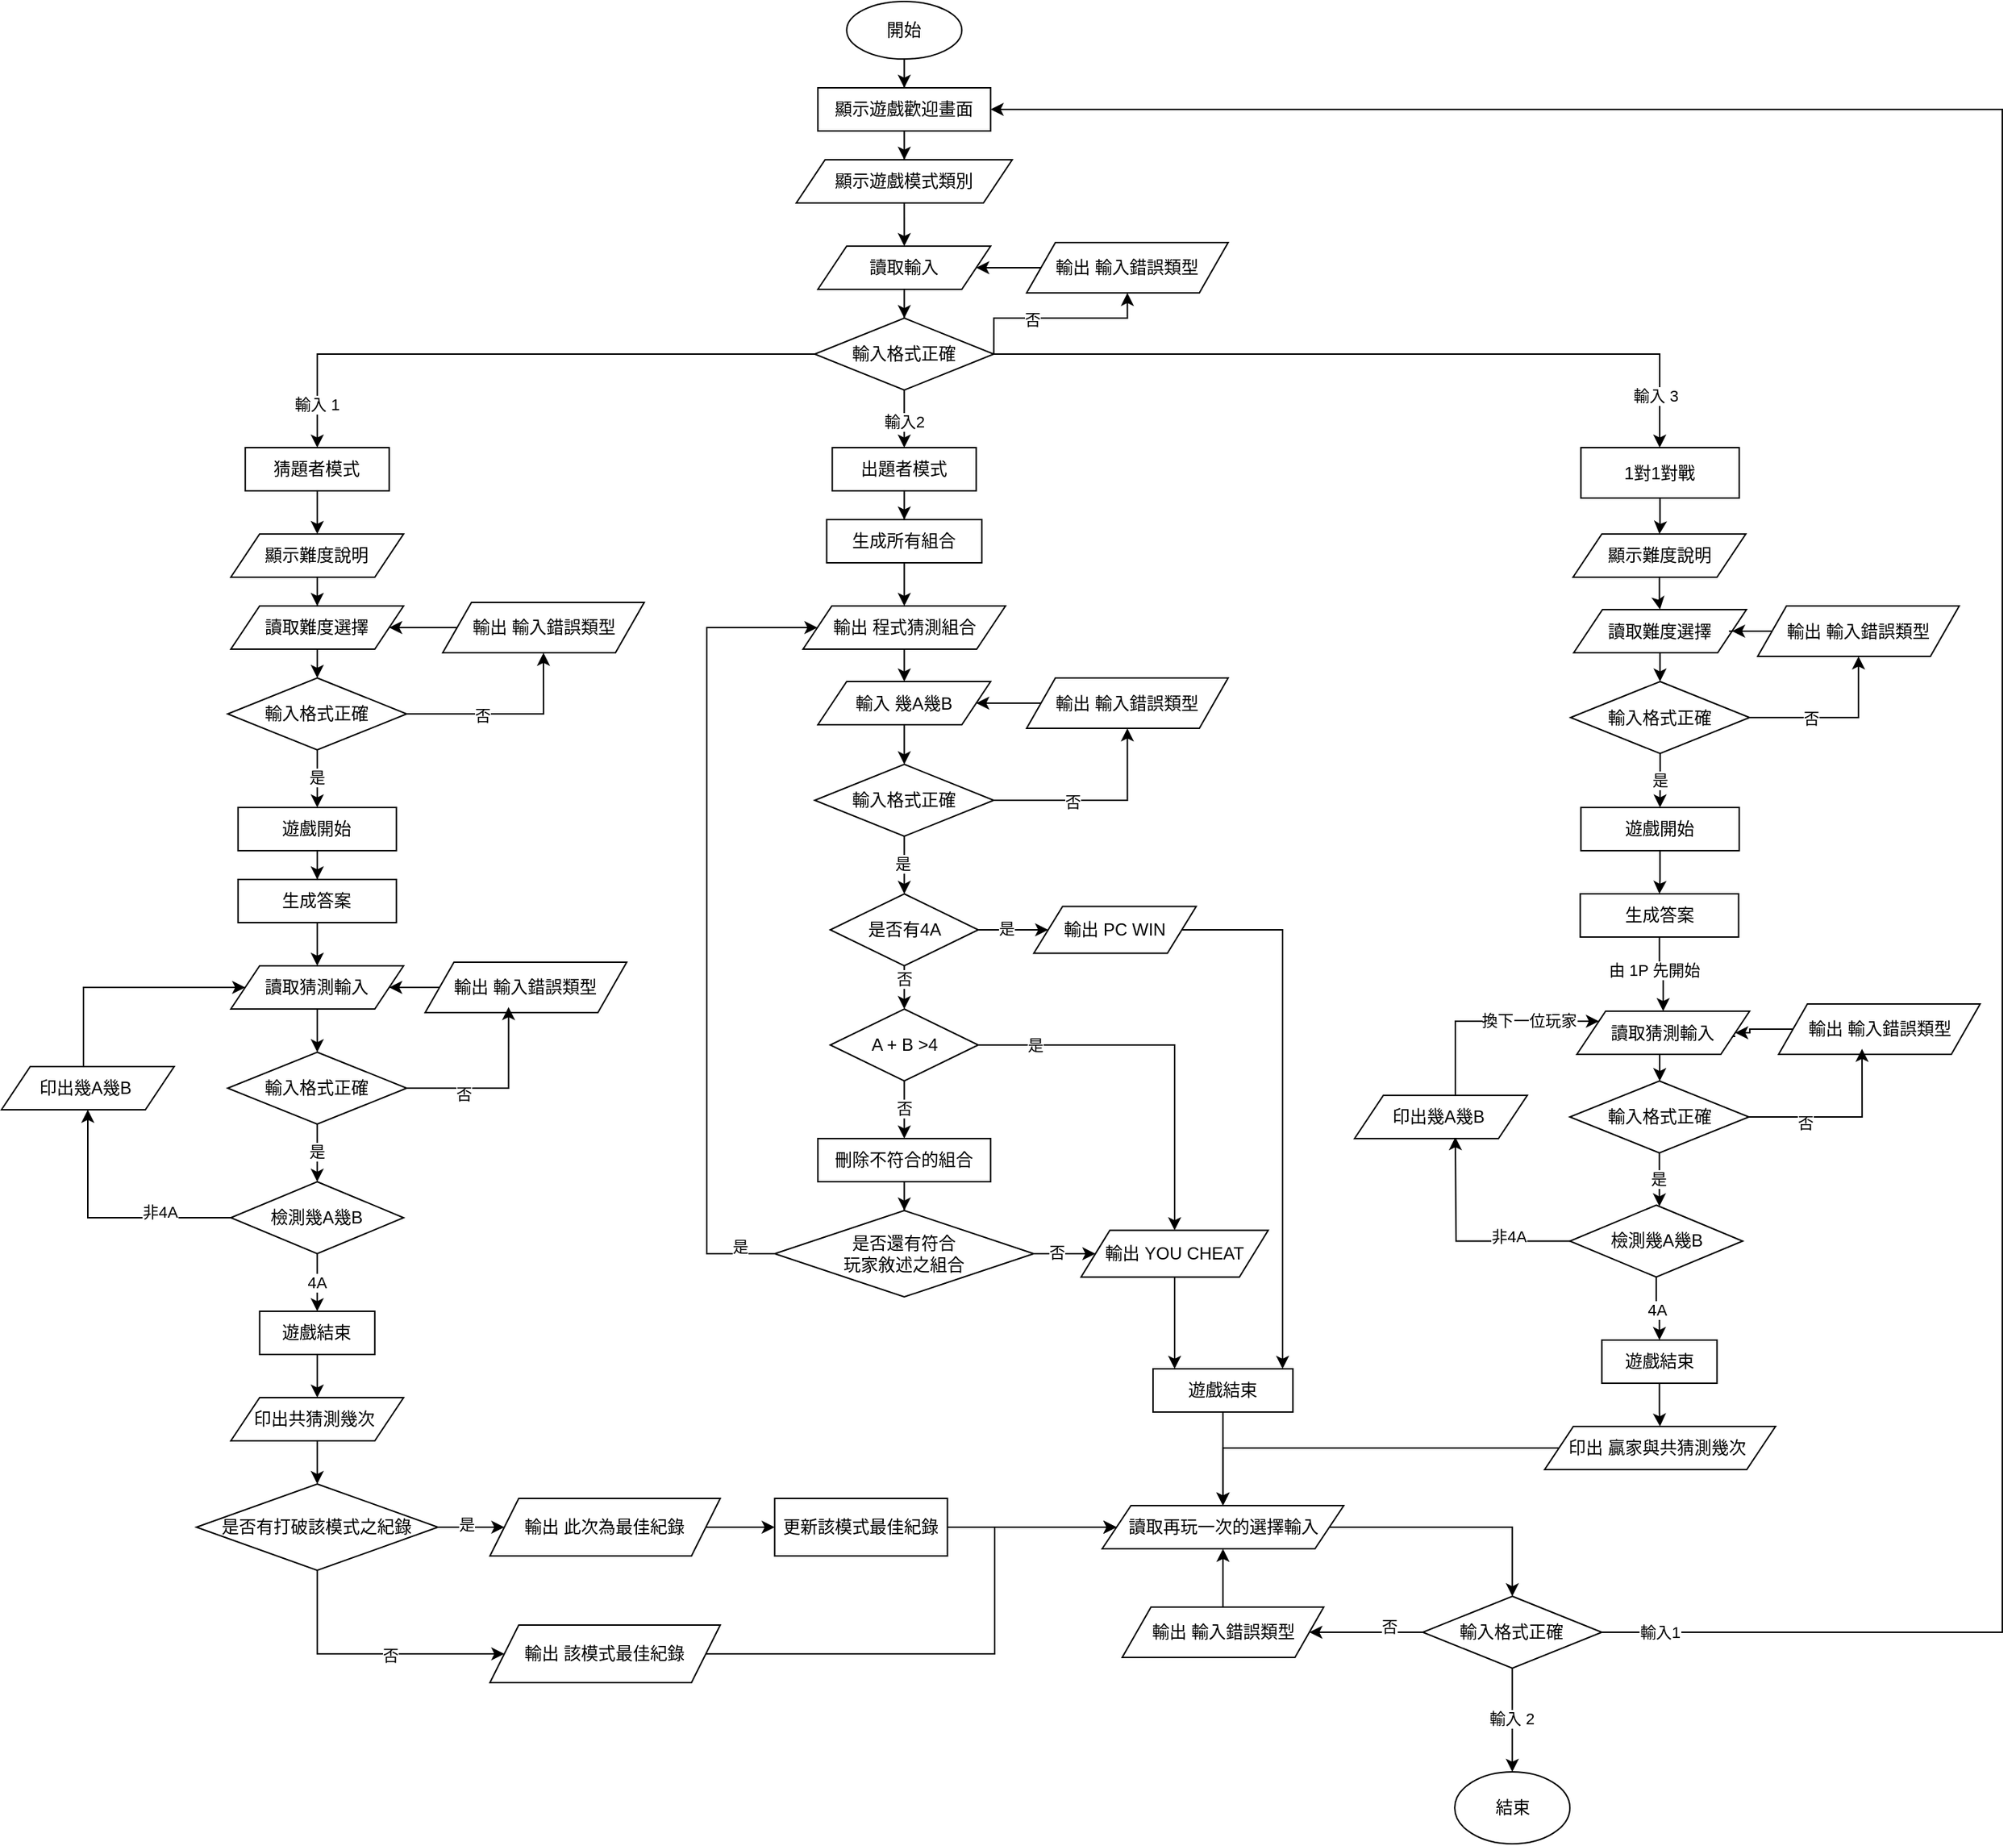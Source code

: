 <mxfile version="25.0.1">
  <diagram id="C5RBs43oDa-KdzZeNtuy" name="Page-1">
    <mxGraphModel dx="1562" dy="810" grid="1" gridSize="10" guides="1" tooltips="1" connect="1" arrows="1" fold="1" page="1" pageScale="1" pageWidth="1654" pageHeight="2336" math="0" shadow="0">
      <root>
        <mxCell id="WIyWlLk6GJQsqaUBKTNV-0" />
        <mxCell id="WIyWlLk6GJQsqaUBKTNV-1" parent="WIyWlLk6GJQsqaUBKTNV-0" />
        <mxCell id="vb7xhzUpWC2nItwXmMss-8" style="edgeStyle=orthogonalEdgeStyle;rounded=0;orthogonalLoop=1;jettySize=auto;html=1;entryX=0.5;entryY=0;entryDx=0;entryDy=0;" parent="WIyWlLk6GJQsqaUBKTNV-1" source="vb7xhzUpWC2nItwXmMss-178" target="vb7xhzUpWC2nItwXmMss-2" edge="1">
          <mxGeometry relative="1" as="geometry">
            <mxPoint x="687.18" y="50" as="sourcePoint" />
          </mxGeometry>
        </mxCell>
        <mxCell id="vb7xhzUpWC2nItwXmMss-7" style="edgeStyle=orthogonalEdgeStyle;rounded=0;orthogonalLoop=1;jettySize=auto;html=1;exitX=0.5;exitY=1;exitDx=0;exitDy=0;" parent="WIyWlLk6GJQsqaUBKTNV-1" source="vb7xhzUpWC2nItwXmMss-2" target="vb7xhzUpWC2nItwXmMss-5" edge="1">
          <mxGeometry relative="1" as="geometry" />
        </mxCell>
        <mxCell id="vb7xhzUpWC2nItwXmMss-2" value="顯示遊戲歡迎畫面" style="rounded=0;whiteSpace=wrap;html=1;" parent="WIyWlLk6GJQsqaUBKTNV-1" vertex="1">
          <mxGeometry x="627.18" y="70" width="120" height="30" as="geometry" />
        </mxCell>
        <mxCell id="vb7xhzUpWC2nItwXmMss-13" style="edgeStyle=orthogonalEdgeStyle;rounded=0;orthogonalLoop=1;jettySize=auto;html=1;exitX=0.5;exitY=1;exitDx=0;exitDy=0;" parent="WIyWlLk6GJQsqaUBKTNV-1" source="vb7xhzUpWC2nItwXmMss-5" target="vb7xhzUpWC2nItwXmMss-11" edge="1">
          <mxGeometry relative="1" as="geometry" />
        </mxCell>
        <mxCell id="vb7xhzUpWC2nItwXmMss-5" value="顯示遊戲模式類別" style="shape=parallelogram;perimeter=parallelogramPerimeter;whiteSpace=wrap;html=1;fixedSize=1;" parent="WIyWlLk6GJQsqaUBKTNV-1" vertex="1">
          <mxGeometry x="612.18" y="120" width="150" height="30" as="geometry" />
        </mxCell>
        <mxCell id="vb7xhzUpWC2nItwXmMss-15" style="edgeStyle=orthogonalEdgeStyle;rounded=0;orthogonalLoop=1;jettySize=auto;html=1;" parent="WIyWlLk6GJQsqaUBKTNV-1" source="vb7xhzUpWC2nItwXmMss-11" target="vb7xhzUpWC2nItwXmMss-14" edge="1">
          <mxGeometry relative="1" as="geometry" />
        </mxCell>
        <mxCell id="vb7xhzUpWC2nItwXmMss-11" value="讀取輸入" style="shape=parallelogram;perimeter=parallelogramPerimeter;whiteSpace=wrap;html=1;fixedSize=1;" parent="WIyWlLk6GJQsqaUBKTNV-1" vertex="1">
          <mxGeometry x="627.18" y="180" width="120" height="30" as="geometry" />
        </mxCell>
        <mxCell id="vb7xhzUpWC2nItwXmMss-21" style="edgeStyle=orthogonalEdgeStyle;rounded=0;orthogonalLoop=1;jettySize=auto;html=1;exitX=1;exitY=0.5;exitDx=0;exitDy=0;entryX=0.5;entryY=1;entryDx=0;entryDy=0;" parent="WIyWlLk6GJQsqaUBKTNV-1" source="vb7xhzUpWC2nItwXmMss-14" target="vb7xhzUpWC2nItwXmMss-19" edge="1">
          <mxGeometry relative="1" as="geometry">
            <Array as="points">
              <mxPoint x="749" y="230" />
              <mxPoint x="842" y="230" />
            </Array>
          </mxGeometry>
        </mxCell>
        <mxCell id="vb7xhzUpWC2nItwXmMss-22" value="否" style="edgeLabel;html=1;align=center;verticalAlign=middle;resizable=0;points=[];" parent="vb7xhzUpWC2nItwXmMss-21" vertex="1" connectable="0">
          <mxGeometry x="-0.238" y="-1" relative="1" as="geometry">
            <mxPoint as="offset" />
          </mxGeometry>
        </mxCell>
        <mxCell id="vb7xhzUpWC2nItwXmMss-24" style="edgeStyle=orthogonalEdgeStyle;rounded=0;orthogonalLoop=1;jettySize=auto;html=1;exitX=0;exitY=0.5;exitDx=0;exitDy=0;" parent="WIyWlLk6GJQsqaUBKTNV-1" source="vb7xhzUpWC2nItwXmMss-14" target="vb7xhzUpWC2nItwXmMss-23" edge="1">
          <mxGeometry relative="1" as="geometry" />
        </mxCell>
        <mxCell id="vb7xhzUpWC2nItwXmMss-25" value="輸入 1" style="edgeLabel;html=1;align=center;verticalAlign=middle;resizable=0;points=[];" parent="vb7xhzUpWC2nItwXmMss-24" vertex="1" connectable="0">
          <mxGeometry x="0.631" y="-2" relative="1" as="geometry">
            <mxPoint x="-11" y="37" as="offset" />
          </mxGeometry>
        </mxCell>
        <mxCell id="vb7xhzUpWC2nItwXmMss-87" style="edgeStyle=orthogonalEdgeStyle;rounded=0;orthogonalLoop=1;jettySize=auto;html=1;" parent="WIyWlLk6GJQsqaUBKTNV-1" source="vb7xhzUpWC2nItwXmMss-14" target="vb7xhzUpWC2nItwXmMss-86" edge="1">
          <mxGeometry relative="1" as="geometry" />
        </mxCell>
        <mxCell id="vb7xhzUpWC2nItwXmMss-88" value="輸入2" style="edgeLabel;html=1;align=center;verticalAlign=middle;resizable=0;points=[];" parent="vb7xhzUpWC2nItwXmMss-87" vertex="1" connectable="0">
          <mxGeometry x="0.069" relative="1" as="geometry">
            <mxPoint as="offset" />
          </mxGeometry>
        </mxCell>
        <mxCell id="vb7xhzUpWC2nItwXmMss-133" style="edgeStyle=orthogonalEdgeStyle;rounded=0;orthogonalLoop=1;jettySize=auto;html=1;" parent="WIyWlLk6GJQsqaUBKTNV-1" source="vb7xhzUpWC2nItwXmMss-14" target="vb7xhzUpWC2nItwXmMss-132" edge="1">
          <mxGeometry relative="1" as="geometry">
            <Array as="points">
              <mxPoint x="1212" y="255" />
            </Array>
          </mxGeometry>
        </mxCell>
        <mxCell id="vb7xhzUpWC2nItwXmMss-134" value="輸入 3" style="edgeLabel;html=1;align=center;verticalAlign=middle;resizable=0;points=[];" parent="vb7xhzUpWC2nItwXmMss-133" vertex="1" connectable="0">
          <mxGeometry x="0.862" y="-3" relative="1" as="geometry">
            <mxPoint as="offset" />
          </mxGeometry>
        </mxCell>
        <mxCell id="vb7xhzUpWC2nItwXmMss-14" value="輸入格式正確" style="rhombus;whiteSpace=wrap;html=1;" parent="WIyWlLk6GJQsqaUBKTNV-1" vertex="1">
          <mxGeometry x="624.99" y="230" width="124.37" height="50" as="geometry" />
        </mxCell>
        <mxCell id="vb7xhzUpWC2nItwXmMss-20" style="edgeStyle=orthogonalEdgeStyle;rounded=0;orthogonalLoop=1;jettySize=auto;html=1;entryX=1;entryY=0.5;entryDx=0;entryDy=0;" parent="WIyWlLk6GJQsqaUBKTNV-1" source="vb7xhzUpWC2nItwXmMss-19" target="vb7xhzUpWC2nItwXmMss-11" edge="1">
          <mxGeometry relative="1" as="geometry" />
        </mxCell>
        <mxCell id="vb7xhzUpWC2nItwXmMss-19" value="輸出 輸入錯誤類型" style="shape=parallelogram;perimeter=parallelogramPerimeter;whiteSpace=wrap;html=1;fixedSize=1;size=20;" parent="WIyWlLk6GJQsqaUBKTNV-1" vertex="1">
          <mxGeometry x="772.18" y="177.5" width="140" height="35" as="geometry" />
        </mxCell>
        <mxCell id="vb7xhzUpWC2nItwXmMss-27" style="edgeStyle=orthogonalEdgeStyle;rounded=0;orthogonalLoop=1;jettySize=auto;html=1;" parent="WIyWlLk6GJQsqaUBKTNV-1" source="vb7xhzUpWC2nItwXmMss-23" target="vb7xhzUpWC2nItwXmMss-26" edge="1">
          <mxGeometry relative="1" as="geometry" />
        </mxCell>
        <mxCell id="vb7xhzUpWC2nItwXmMss-23" value="猜題者模式" style="rounded=0;whiteSpace=wrap;html=1;" parent="WIyWlLk6GJQsqaUBKTNV-1" vertex="1">
          <mxGeometry x="229.36" y="320" width="100" height="30" as="geometry" />
        </mxCell>
        <mxCell id="vb7xhzUpWC2nItwXmMss-29" style="edgeStyle=orthogonalEdgeStyle;rounded=0;orthogonalLoop=1;jettySize=auto;html=1;" parent="WIyWlLk6GJQsqaUBKTNV-1" source="vb7xhzUpWC2nItwXmMss-26" target="vb7xhzUpWC2nItwXmMss-28" edge="1">
          <mxGeometry relative="1" as="geometry" />
        </mxCell>
        <mxCell id="vb7xhzUpWC2nItwXmMss-26" value="顯示難度說明" style="shape=parallelogram;perimeter=parallelogramPerimeter;whiteSpace=wrap;html=1;fixedSize=1;" parent="WIyWlLk6GJQsqaUBKTNV-1" vertex="1">
          <mxGeometry x="219.36" y="380" width="120" height="30" as="geometry" />
        </mxCell>
        <mxCell id="vb7xhzUpWC2nItwXmMss-35" style="edgeStyle=orthogonalEdgeStyle;rounded=0;orthogonalLoop=1;jettySize=auto;html=1;" parent="WIyWlLk6GJQsqaUBKTNV-1" source="vb7xhzUpWC2nItwXmMss-28" target="vb7xhzUpWC2nItwXmMss-32" edge="1">
          <mxGeometry relative="1" as="geometry" />
        </mxCell>
        <mxCell id="vb7xhzUpWC2nItwXmMss-28" value="讀取難度選擇" style="shape=parallelogram;perimeter=parallelogramPerimeter;whiteSpace=wrap;html=1;fixedSize=1;" parent="WIyWlLk6GJQsqaUBKTNV-1" vertex="1">
          <mxGeometry x="219.36" y="430" width="120" height="30" as="geometry" />
        </mxCell>
        <mxCell id="vb7xhzUpWC2nItwXmMss-30" style="edgeStyle=orthogonalEdgeStyle;rounded=0;orthogonalLoop=1;jettySize=auto;html=1;exitX=1;exitY=0.5;exitDx=0;exitDy=0;entryX=0.5;entryY=1;entryDx=0;entryDy=0;" parent="WIyWlLk6GJQsqaUBKTNV-1" source="vb7xhzUpWC2nItwXmMss-32" target="vb7xhzUpWC2nItwXmMss-34" edge="1">
          <mxGeometry relative="1" as="geometry" />
        </mxCell>
        <mxCell id="vb7xhzUpWC2nItwXmMss-31" value="否" style="edgeLabel;html=1;align=center;verticalAlign=middle;resizable=0;points=[];" parent="vb7xhzUpWC2nItwXmMss-30" vertex="1" connectable="0">
          <mxGeometry x="-0.238" y="-1" relative="1" as="geometry">
            <mxPoint as="offset" />
          </mxGeometry>
        </mxCell>
        <mxCell id="vb7xhzUpWC2nItwXmMss-38" style="edgeStyle=orthogonalEdgeStyle;rounded=0;orthogonalLoop=1;jettySize=auto;html=1;" parent="WIyWlLk6GJQsqaUBKTNV-1" source="vb7xhzUpWC2nItwXmMss-32" target="vb7xhzUpWC2nItwXmMss-37" edge="1">
          <mxGeometry relative="1" as="geometry" />
        </mxCell>
        <mxCell id="vb7xhzUpWC2nItwXmMss-44" value="是" style="edgeLabel;html=1;align=center;verticalAlign=middle;resizable=0;points=[];" parent="vb7xhzUpWC2nItwXmMss-38" vertex="1" connectable="0">
          <mxGeometry x="-0.052" y="-1" relative="1" as="geometry">
            <mxPoint as="offset" />
          </mxGeometry>
        </mxCell>
        <mxCell id="vb7xhzUpWC2nItwXmMss-32" value="輸入格式正確" style="rhombus;whiteSpace=wrap;html=1;" parent="WIyWlLk6GJQsqaUBKTNV-1" vertex="1">
          <mxGeometry x="217.18" y="480" width="124.37" height="50" as="geometry" />
        </mxCell>
        <mxCell id="vb7xhzUpWC2nItwXmMss-36" style="edgeStyle=orthogonalEdgeStyle;rounded=0;orthogonalLoop=1;jettySize=auto;html=1;" parent="WIyWlLk6GJQsqaUBKTNV-1" source="vb7xhzUpWC2nItwXmMss-34" target="vb7xhzUpWC2nItwXmMss-28" edge="1">
          <mxGeometry relative="1" as="geometry" />
        </mxCell>
        <mxCell id="vb7xhzUpWC2nItwXmMss-34" value="輸出 輸入錯誤類型" style="shape=parallelogram;perimeter=parallelogramPerimeter;whiteSpace=wrap;html=1;fixedSize=1;size=20;" parent="WIyWlLk6GJQsqaUBKTNV-1" vertex="1">
          <mxGeometry x="366.55" y="427.5" width="140" height="35" as="geometry" />
        </mxCell>
        <mxCell id="vb7xhzUpWC2nItwXmMss-40" style="edgeStyle=orthogonalEdgeStyle;rounded=0;orthogonalLoop=1;jettySize=auto;html=1;" parent="WIyWlLk6GJQsqaUBKTNV-1" source="vb7xhzUpWC2nItwXmMss-37" target="vb7xhzUpWC2nItwXmMss-39" edge="1">
          <mxGeometry relative="1" as="geometry" />
        </mxCell>
        <mxCell id="vb7xhzUpWC2nItwXmMss-37" value="遊戲開始" style="rounded=0;whiteSpace=wrap;html=1;" parent="WIyWlLk6GJQsqaUBKTNV-1" vertex="1">
          <mxGeometry x="224.36" y="570" width="110" height="30" as="geometry" />
        </mxCell>
        <mxCell id="vb7xhzUpWC2nItwXmMss-42" style="edgeStyle=orthogonalEdgeStyle;rounded=0;orthogonalLoop=1;jettySize=auto;html=1;" parent="WIyWlLk6GJQsqaUBKTNV-1" source="vb7xhzUpWC2nItwXmMss-39" target="vb7xhzUpWC2nItwXmMss-41" edge="1">
          <mxGeometry relative="1" as="geometry" />
        </mxCell>
        <mxCell id="vb7xhzUpWC2nItwXmMss-39" value="生成答案" style="rounded=0;whiteSpace=wrap;html=1;" parent="WIyWlLk6GJQsqaUBKTNV-1" vertex="1">
          <mxGeometry x="224.36" y="620" width="110" height="30" as="geometry" />
        </mxCell>
        <mxCell id="vb7xhzUpWC2nItwXmMss-50" style="edgeStyle=orthogonalEdgeStyle;rounded=0;orthogonalLoop=1;jettySize=auto;html=1;" parent="WIyWlLk6GJQsqaUBKTNV-1" source="vb7xhzUpWC2nItwXmMss-41" target="vb7xhzUpWC2nItwXmMss-48" edge="1">
          <mxGeometry relative="1" as="geometry" />
        </mxCell>
        <mxCell id="vb7xhzUpWC2nItwXmMss-41" value="讀取猜測輸入" style="shape=parallelogram;perimeter=parallelogramPerimeter;whiteSpace=wrap;html=1;fixedSize=1;" parent="WIyWlLk6GJQsqaUBKTNV-1" vertex="1">
          <mxGeometry x="219.36" y="680" width="120" height="30" as="geometry" />
        </mxCell>
        <mxCell id="vb7xhzUpWC2nItwXmMss-46" style="edgeStyle=orthogonalEdgeStyle;rounded=0;orthogonalLoop=1;jettySize=auto;html=1;" parent="WIyWlLk6GJQsqaUBKTNV-1" source="vb7xhzUpWC2nItwXmMss-48" target="vb7xhzUpWC2nItwXmMss-54" edge="1">
          <mxGeometry relative="1" as="geometry">
            <mxPoint x="279.36" y="880" as="targetPoint" />
            <Array as="points">
              <mxPoint x="279.36" y="850" />
              <mxPoint x="280.36" y="850" />
            </Array>
          </mxGeometry>
        </mxCell>
        <mxCell id="vb7xhzUpWC2nItwXmMss-47" value="是" style="edgeLabel;html=1;align=center;verticalAlign=middle;resizable=0;points=[];" parent="vb7xhzUpWC2nItwXmMss-46" vertex="1" connectable="0">
          <mxGeometry x="-0.052" y="-1" relative="1" as="geometry">
            <mxPoint as="offset" />
          </mxGeometry>
        </mxCell>
        <mxCell id="vb7xhzUpWC2nItwXmMss-48" value="輸入格式正確" style="rhombus;whiteSpace=wrap;html=1;" parent="WIyWlLk6GJQsqaUBKTNV-1" vertex="1">
          <mxGeometry x="217.18" y="740" width="124.37" height="50" as="geometry" />
        </mxCell>
        <mxCell id="vb7xhzUpWC2nItwXmMss-53" style="edgeStyle=orthogonalEdgeStyle;rounded=0;orthogonalLoop=1;jettySize=auto;html=1;" parent="WIyWlLk6GJQsqaUBKTNV-1" source="vb7xhzUpWC2nItwXmMss-49" target="vb7xhzUpWC2nItwXmMss-41" edge="1">
          <mxGeometry relative="1" as="geometry" />
        </mxCell>
        <mxCell id="vb7xhzUpWC2nItwXmMss-49" value="輸出 輸入錯誤類型" style="shape=parallelogram;perimeter=parallelogramPerimeter;whiteSpace=wrap;html=1;fixedSize=1;size=20;" parent="WIyWlLk6GJQsqaUBKTNV-1" vertex="1">
          <mxGeometry x="354.36" y="677.5" width="140" height="35" as="geometry" />
        </mxCell>
        <mxCell id="vb7xhzUpWC2nItwXmMss-51" style="edgeStyle=orthogonalEdgeStyle;rounded=0;orthogonalLoop=1;jettySize=auto;html=1;entryX=0.414;entryY=0.891;entryDx=0;entryDy=0;entryPerimeter=0;" parent="WIyWlLk6GJQsqaUBKTNV-1" source="vb7xhzUpWC2nItwXmMss-48" target="vb7xhzUpWC2nItwXmMss-49" edge="1">
          <mxGeometry relative="1" as="geometry" />
        </mxCell>
        <mxCell id="vb7xhzUpWC2nItwXmMss-52" value="否" style="edgeLabel;html=1;align=center;verticalAlign=middle;resizable=0;points=[];" parent="vb7xhzUpWC2nItwXmMss-51" vertex="1" connectable="0">
          <mxGeometry x="-0.387" y="-4" relative="1" as="geometry">
            <mxPoint as="offset" />
          </mxGeometry>
        </mxCell>
        <mxCell id="vb7xhzUpWC2nItwXmMss-66" style="edgeStyle=orthogonalEdgeStyle;rounded=0;orthogonalLoop=1;jettySize=auto;html=1;" parent="WIyWlLk6GJQsqaUBKTNV-1" source="vb7xhzUpWC2nItwXmMss-54" target="vb7xhzUpWC2nItwXmMss-63" edge="1">
          <mxGeometry relative="1" as="geometry" />
        </mxCell>
        <mxCell id="vb7xhzUpWC2nItwXmMss-68" value="4A" style="edgeLabel;html=1;align=center;verticalAlign=middle;resizable=0;points=[];" parent="vb7xhzUpWC2nItwXmMss-66" vertex="1" connectable="0">
          <mxGeometry x="-0.016" y="-1" relative="1" as="geometry">
            <mxPoint as="offset" />
          </mxGeometry>
        </mxCell>
        <mxCell id="vb7xhzUpWC2nItwXmMss-71" style="edgeStyle=orthogonalEdgeStyle;rounded=0;orthogonalLoop=1;jettySize=auto;html=1;entryX=0.5;entryY=1;entryDx=0;entryDy=0;" parent="WIyWlLk6GJQsqaUBKTNV-1" source="vb7xhzUpWC2nItwXmMss-54" target="vb7xhzUpWC2nItwXmMss-70" edge="1">
          <mxGeometry relative="1" as="geometry">
            <mxPoint x="117.18" y="780" as="targetPoint" />
          </mxGeometry>
        </mxCell>
        <mxCell id="vb7xhzUpWC2nItwXmMss-72" value="非4A" style="edgeLabel;html=1;align=center;verticalAlign=middle;resizable=0;points=[];" parent="vb7xhzUpWC2nItwXmMss-71" vertex="1" connectable="0">
          <mxGeometry x="-0.422" y="-4" relative="1" as="geometry">
            <mxPoint x="1" as="offset" />
          </mxGeometry>
        </mxCell>
        <mxCell id="vb7xhzUpWC2nItwXmMss-54" value="檢測幾A幾B" style="rhombus;whiteSpace=wrap;html=1;" parent="WIyWlLk6GJQsqaUBKTNV-1" vertex="1">
          <mxGeometry x="219.36" y="830" width="120" height="50" as="geometry" />
        </mxCell>
        <mxCell id="vb7xhzUpWC2nItwXmMss-79" style="edgeStyle=orthogonalEdgeStyle;rounded=0;orthogonalLoop=1;jettySize=auto;html=1;" parent="WIyWlLk6GJQsqaUBKTNV-1" source="vb7xhzUpWC2nItwXmMss-57" target="vb7xhzUpWC2nItwXmMss-78" edge="1">
          <mxGeometry relative="1" as="geometry">
            <Array as="points">
              <mxPoint x="279.18" y="1158" />
            </Array>
          </mxGeometry>
        </mxCell>
        <mxCell id="vb7xhzUpWC2nItwXmMss-80" value="否" style="edgeLabel;html=1;align=center;verticalAlign=middle;resizable=0;points=[];" parent="vb7xhzUpWC2nItwXmMss-79" vertex="1" connectable="0">
          <mxGeometry x="0.147" y="-1" relative="1" as="geometry">
            <mxPoint as="offset" />
          </mxGeometry>
        </mxCell>
        <mxCell id="vb7xhzUpWC2nItwXmMss-83" style="edgeStyle=orthogonalEdgeStyle;rounded=0;orthogonalLoop=1;jettySize=auto;html=1;" parent="WIyWlLk6GJQsqaUBKTNV-1" source="vb7xhzUpWC2nItwXmMss-57" target="vb7xhzUpWC2nItwXmMss-82" edge="1">
          <mxGeometry relative="1" as="geometry" />
        </mxCell>
        <mxCell id="vb7xhzUpWC2nItwXmMss-84" value="是" style="edgeLabel;html=1;align=center;verticalAlign=middle;resizable=0;points=[];" parent="vb7xhzUpWC2nItwXmMss-83" vertex="1" connectable="0">
          <mxGeometry x="-0.291" y="2" relative="1" as="geometry">
            <mxPoint as="offset" />
          </mxGeometry>
        </mxCell>
        <mxCell id="vb7xhzUpWC2nItwXmMss-57" value="是否有打破該模式之紀錄" style="rhombus;whiteSpace=wrap;html=1;" parent="WIyWlLk6GJQsqaUBKTNV-1" vertex="1">
          <mxGeometry x="195.45" y="1040" width="167.82" height="60" as="geometry" />
        </mxCell>
        <mxCell id="vb7xhzUpWC2nItwXmMss-75" style="edgeStyle=orthogonalEdgeStyle;rounded=0;orthogonalLoop=1;jettySize=auto;html=1;" parent="WIyWlLk6GJQsqaUBKTNV-1" source="vb7xhzUpWC2nItwXmMss-58" target="vb7xhzUpWC2nItwXmMss-57" edge="1">
          <mxGeometry relative="1" as="geometry" />
        </mxCell>
        <mxCell id="vb7xhzUpWC2nItwXmMss-58" value="印出共猜測幾次&amp;nbsp;" style="shape=parallelogram;perimeter=parallelogramPerimeter;whiteSpace=wrap;html=1;fixedSize=1;" parent="WIyWlLk6GJQsqaUBKTNV-1" vertex="1">
          <mxGeometry x="219.36" y="980" width="120" height="30" as="geometry" />
        </mxCell>
        <mxCell id="vb7xhzUpWC2nItwXmMss-69" style="edgeStyle=orthogonalEdgeStyle;rounded=0;orthogonalLoop=1;jettySize=auto;html=1;" parent="WIyWlLk6GJQsqaUBKTNV-1" source="vb7xhzUpWC2nItwXmMss-63" target="vb7xhzUpWC2nItwXmMss-58" edge="1">
          <mxGeometry relative="1" as="geometry" />
        </mxCell>
        <mxCell id="vb7xhzUpWC2nItwXmMss-63" value="遊戲結束" style="rounded=0;whiteSpace=wrap;html=1;" parent="WIyWlLk6GJQsqaUBKTNV-1" vertex="1">
          <mxGeometry x="239.36" y="920" width="80" height="30" as="geometry" />
        </mxCell>
        <mxCell id="vb7xhzUpWC2nItwXmMss-74" style="edgeStyle=orthogonalEdgeStyle;rounded=0;orthogonalLoop=1;jettySize=auto;html=1;exitX=0.5;exitY=0;exitDx=0;exitDy=0;" parent="WIyWlLk6GJQsqaUBKTNV-1" source="vb7xhzUpWC2nItwXmMss-70" target="vb7xhzUpWC2nItwXmMss-41" edge="1">
          <mxGeometry relative="1" as="geometry">
            <mxPoint x="117.18" y="750" as="sourcePoint" />
            <Array as="points">
              <mxPoint x="117" y="750" />
              <mxPoint x="117" y="695" />
            </Array>
          </mxGeometry>
        </mxCell>
        <mxCell id="vb7xhzUpWC2nItwXmMss-70" value="印出幾A幾B&amp;nbsp;" style="shape=parallelogram;perimeter=parallelogramPerimeter;whiteSpace=wrap;html=1;fixedSize=1;" parent="WIyWlLk6GJQsqaUBKTNV-1" vertex="1">
          <mxGeometry x="60.0" y="750" width="120" height="30" as="geometry" />
        </mxCell>
        <mxCell id="vb7xhzUpWC2nItwXmMss-189" style="edgeStyle=orthogonalEdgeStyle;rounded=0;orthogonalLoop=1;jettySize=auto;html=1;entryX=0;entryY=0.5;entryDx=0;entryDy=0;" parent="WIyWlLk6GJQsqaUBKTNV-1" source="vb7xhzUpWC2nItwXmMss-78" target="vb7xhzUpWC2nItwXmMss-180" edge="1">
          <mxGeometry relative="1" as="geometry">
            <Array as="points">
              <mxPoint x="750" y="1158" />
              <mxPoint x="750" y="1070" />
            </Array>
          </mxGeometry>
        </mxCell>
        <mxCell id="vb7xhzUpWC2nItwXmMss-78" value="輸出 該模式最佳紀錄" style="shape=parallelogram;perimeter=parallelogramPerimeter;whiteSpace=wrap;html=1;fixedSize=1;" parent="WIyWlLk6GJQsqaUBKTNV-1" vertex="1">
          <mxGeometry x="399.36" y="1138" width="160" height="40" as="geometry" />
        </mxCell>
        <mxCell id="vb7xhzUpWC2nItwXmMss-187" style="edgeStyle=orthogonalEdgeStyle;rounded=0;orthogonalLoop=1;jettySize=auto;html=1;" parent="WIyWlLk6GJQsqaUBKTNV-1" source="vb7xhzUpWC2nItwXmMss-81" target="vb7xhzUpWC2nItwXmMss-180" edge="1">
          <mxGeometry relative="1" as="geometry" />
        </mxCell>
        <mxCell id="vb7xhzUpWC2nItwXmMss-81" value="更新該模式最佳紀錄" style="rounded=0;whiteSpace=wrap;html=1;" parent="WIyWlLk6GJQsqaUBKTNV-1" vertex="1">
          <mxGeometry x="597.18" y="1050" width="120" height="40" as="geometry" />
        </mxCell>
        <mxCell id="vb7xhzUpWC2nItwXmMss-85" style="edgeStyle=orthogonalEdgeStyle;rounded=0;orthogonalLoop=1;jettySize=auto;html=1;" parent="WIyWlLk6GJQsqaUBKTNV-1" source="vb7xhzUpWC2nItwXmMss-82" edge="1">
          <mxGeometry relative="1" as="geometry">
            <mxPoint x="597.18" y="1070.0" as="targetPoint" />
          </mxGeometry>
        </mxCell>
        <mxCell id="vb7xhzUpWC2nItwXmMss-82" value="輸出 此次為最佳紀錄" style="shape=parallelogram;perimeter=parallelogramPerimeter;whiteSpace=wrap;html=1;fixedSize=1;" parent="WIyWlLk6GJQsqaUBKTNV-1" vertex="1">
          <mxGeometry x="399.36" y="1050" width="160" height="40" as="geometry" />
        </mxCell>
        <mxCell id="vb7xhzUpWC2nItwXmMss-90" style="edgeStyle=orthogonalEdgeStyle;rounded=0;orthogonalLoop=1;jettySize=auto;html=1;entryX=0.5;entryY=0;entryDx=0;entryDy=0;" parent="WIyWlLk6GJQsqaUBKTNV-1" source="vb7xhzUpWC2nItwXmMss-86" target="vb7xhzUpWC2nItwXmMss-89" edge="1">
          <mxGeometry relative="1" as="geometry" />
        </mxCell>
        <mxCell id="vb7xhzUpWC2nItwXmMss-86" value="出題者模式" style="rounded=0;whiteSpace=wrap;html=1;" parent="WIyWlLk6GJQsqaUBKTNV-1" vertex="1">
          <mxGeometry x="637.18" y="320" width="100" height="30" as="geometry" />
        </mxCell>
        <mxCell id="vb7xhzUpWC2nItwXmMss-92" style="edgeStyle=orthogonalEdgeStyle;rounded=0;orthogonalLoop=1;jettySize=auto;html=1;" parent="WIyWlLk6GJQsqaUBKTNV-1" source="vb7xhzUpWC2nItwXmMss-89" target="vb7xhzUpWC2nItwXmMss-91" edge="1">
          <mxGeometry relative="1" as="geometry" />
        </mxCell>
        <mxCell id="vb7xhzUpWC2nItwXmMss-89" value="生成所有組合" style="rounded=0;whiteSpace=wrap;html=1;" parent="WIyWlLk6GJQsqaUBKTNV-1" vertex="1">
          <mxGeometry x="633.27" y="370" width="107.82" height="30" as="geometry" />
        </mxCell>
        <mxCell id="vb7xhzUpWC2nItwXmMss-103" style="edgeStyle=orthogonalEdgeStyle;rounded=0;orthogonalLoop=1;jettySize=auto;html=1;" parent="WIyWlLk6GJQsqaUBKTNV-1" source="vb7xhzUpWC2nItwXmMss-91" target="vb7xhzUpWC2nItwXmMss-102" edge="1">
          <mxGeometry relative="1" as="geometry" />
        </mxCell>
        <mxCell id="vb7xhzUpWC2nItwXmMss-91" value="輸出 程式猜測組合" style="shape=parallelogram;perimeter=parallelogramPerimeter;whiteSpace=wrap;html=1;fixedSize=1;" parent="WIyWlLk6GJQsqaUBKTNV-1" vertex="1">
          <mxGeometry x="616.86" y="430" width="140.64" height="30" as="geometry" />
        </mxCell>
        <mxCell id="vb7xhzUpWC2nItwXmMss-93" style="edgeStyle=orthogonalEdgeStyle;rounded=0;orthogonalLoop=1;jettySize=auto;html=1;exitX=1;exitY=0.5;exitDx=0;exitDy=0;entryX=0.5;entryY=1;entryDx=0;entryDy=0;" parent="WIyWlLk6GJQsqaUBKTNV-1" source="vb7xhzUpWC2nItwXmMss-97" target="vb7xhzUpWC2nItwXmMss-98" edge="1">
          <mxGeometry relative="1" as="geometry" />
        </mxCell>
        <mxCell id="vb7xhzUpWC2nItwXmMss-94" value="否" style="edgeLabel;html=1;align=center;verticalAlign=middle;resizable=0;points=[];" parent="vb7xhzUpWC2nItwXmMss-93" vertex="1" connectable="0">
          <mxGeometry x="-0.238" y="-1" relative="1" as="geometry">
            <mxPoint as="offset" />
          </mxGeometry>
        </mxCell>
        <mxCell id="vb7xhzUpWC2nItwXmMss-95" style="edgeStyle=orthogonalEdgeStyle;rounded=0;orthogonalLoop=1;jettySize=auto;html=1;" parent="WIyWlLk6GJQsqaUBKTNV-1" source="vb7xhzUpWC2nItwXmMss-97" target="vb7xhzUpWC2nItwXmMss-107" edge="1">
          <mxGeometry relative="1" as="geometry">
            <mxPoint x="689.4" y="640" as="targetPoint" />
          </mxGeometry>
        </mxCell>
        <mxCell id="vb7xhzUpWC2nItwXmMss-96" value="是" style="edgeLabel;html=1;align=center;verticalAlign=middle;resizable=0;points=[];" parent="vb7xhzUpWC2nItwXmMss-95" vertex="1" connectable="0">
          <mxGeometry x="-0.052" y="-1" relative="1" as="geometry">
            <mxPoint as="offset" />
          </mxGeometry>
        </mxCell>
        <mxCell id="vb7xhzUpWC2nItwXmMss-97" value="輸入格式正確" style="rhombus;whiteSpace=wrap;html=1;" parent="WIyWlLk6GJQsqaUBKTNV-1" vertex="1">
          <mxGeometry x="624.99" y="540" width="124.37" height="50" as="geometry" />
        </mxCell>
        <mxCell id="vb7xhzUpWC2nItwXmMss-105" style="edgeStyle=orthogonalEdgeStyle;rounded=0;orthogonalLoop=1;jettySize=auto;html=1;" parent="WIyWlLk6GJQsqaUBKTNV-1" source="vb7xhzUpWC2nItwXmMss-98" target="vb7xhzUpWC2nItwXmMss-102" edge="1">
          <mxGeometry relative="1" as="geometry" />
        </mxCell>
        <mxCell id="vb7xhzUpWC2nItwXmMss-98" value="輸出 輸入錯誤類型" style="shape=parallelogram;perimeter=parallelogramPerimeter;whiteSpace=wrap;html=1;fixedSize=1;size=20;" parent="WIyWlLk6GJQsqaUBKTNV-1" vertex="1">
          <mxGeometry x="772.18" y="480.0" width="140" height="35" as="geometry" />
        </mxCell>
        <mxCell id="vb7xhzUpWC2nItwXmMss-104" style="edgeStyle=orthogonalEdgeStyle;rounded=0;orthogonalLoop=1;jettySize=auto;html=1;" parent="WIyWlLk6GJQsqaUBKTNV-1" source="vb7xhzUpWC2nItwXmMss-102" target="vb7xhzUpWC2nItwXmMss-97" edge="1">
          <mxGeometry relative="1" as="geometry" />
        </mxCell>
        <mxCell id="vb7xhzUpWC2nItwXmMss-102" value="輸入 幾A幾B" style="shape=parallelogram;perimeter=parallelogramPerimeter;whiteSpace=wrap;html=1;fixedSize=1;" parent="WIyWlLk6GJQsqaUBKTNV-1" vertex="1">
          <mxGeometry x="627.18" y="482.5" width="120" height="30" as="geometry" />
        </mxCell>
        <mxCell id="vb7xhzUpWC2nItwXmMss-110" style="edgeStyle=orthogonalEdgeStyle;rounded=0;orthogonalLoop=1;jettySize=auto;html=1;" parent="WIyWlLk6GJQsqaUBKTNV-1" source="vb7xhzUpWC2nItwXmMss-107" target="vb7xhzUpWC2nItwXmMss-109" edge="1">
          <mxGeometry relative="1" as="geometry" />
        </mxCell>
        <mxCell id="vb7xhzUpWC2nItwXmMss-115" value="否" style="edgeLabel;html=1;align=center;verticalAlign=middle;resizable=0;points=[];" parent="vb7xhzUpWC2nItwXmMss-110" vertex="1" connectable="0">
          <mxGeometry x="-0.635" relative="1" as="geometry">
            <mxPoint as="offset" />
          </mxGeometry>
        </mxCell>
        <mxCell id="vb7xhzUpWC2nItwXmMss-125" style="edgeStyle=orthogonalEdgeStyle;rounded=0;orthogonalLoop=1;jettySize=auto;html=1;" parent="WIyWlLk6GJQsqaUBKTNV-1" source="vb7xhzUpWC2nItwXmMss-107" target="vb7xhzUpWC2nItwXmMss-124" edge="1">
          <mxGeometry relative="1" as="geometry" />
        </mxCell>
        <mxCell id="vb7xhzUpWC2nItwXmMss-126" value="是" style="edgeLabel;html=1;align=center;verticalAlign=middle;resizable=0;points=[];" parent="vb7xhzUpWC2nItwXmMss-125" vertex="1" connectable="0">
          <mxGeometry x="-0.177" relative="1" as="geometry">
            <mxPoint x="-1" y="-1" as="offset" />
          </mxGeometry>
        </mxCell>
        <mxCell id="vb7xhzUpWC2nItwXmMss-107" value="是否有4A" style="rhombus;whiteSpace=wrap;html=1;" parent="WIyWlLk6GJQsqaUBKTNV-1" vertex="1">
          <mxGeometry x="635.77" y="630" width="102.82" height="50" as="geometry" />
        </mxCell>
        <mxCell id="vb7xhzUpWC2nItwXmMss-112" style="edgeStyle=orthogonalEdgeStyle;rounded=0;orthogonalLoop=1;jettySize=auto;html=1;" parent="WIyWlLk6GJQsqaUBKTNV-1" source="vb7xhzUpWC2nItwXmMss-109" target="vb7xhzUpWC2nItwXmMss-111" edge="1">
          <mxGeometry relative="1" as="geometry" />
        </mxCell>
        <mxCell id="vb7xhzUpWC2nItwXmMss-116" value="否" style="edgeLabel;html=1;align=center;verticalAlign=middle;resizable=0;points=[];" parent="vb7xhzUpWC2nItwXmMss-112" vertex="1" connectable="0">
          <mxGeometry x="-0.059" relative="1" as="geometry">
            <mxPoint as="offset" />
          </mxGeometry>
        </mxCell>
        <mxCell id="vb7xhzUpWC2nItwXmMss-120" style="edgeStyle=orthogonalEdgeStyle;rounded=0;orthogonalLoop=1;jettySize=auto;html=1;" parent="WIyWlLk6GJQsqaUBKTNV-1" source="vb7xhzUpWC2nItwXmMss-109" target="vb7xhzUpWC2nItwXmMss-119" edge="1">
          <mxGeometry relative="1" as="geometry" />
        </mxCell>
        <mxCell id="vb7xhzUpWC2nItwXmMss-122" value="是" style="edgeLabel;html=1;align=center;verticalAlign=middle;resizable=0;points=[];" parent="vb7xhzUpWC2nItwXmMss-120" vertex="1" connectable="0">
          <mxGeometry x="-0.703" relative="1" as="geometry">
            <mxPoint as="offset" />
          </mxGeometry>
        </mxCell>
        <mxCell id="vb7xhzUpWC2nItwXmMss-109" value="A + B &amp;gt;4" style="rhombus;whiteSpace=wrap;html=1;" parent="WIyWlLk6GJQsqaUBKTNV-1" vertex="1">
          <mxGeometry x="635.77" y="710" width="102.82" height="50" as="geometry" />
        </mxCell>
        <mxCell id="vb7xhzUpWC2nItwXmMss-114" style="edgeStyle=orthogonalEdgeStyle;rounded=0;orthogonalLoop=1;jettySize=auto;html=1;" parent="WIyWlLk6GJQsqaUBKTNV-1" source="vb7xhzUpWC2nItwXmMss-111" target="vb7xhzUpWC2nItwXmMss-113" edge="1">
          <mxGeometry relative="1" as="geometry" />
        </mxCell>
        <mxCell id="vb7xhzUpWC2nItwXmMss-111" value="刪除不符合的組合" style="rounded=0;whiteSpace=wrap;html=1;" parent="WIyWlLk6GJQsqaUBKTNV-1" vertex="1">
          <mxGeometry x="627.18" y="800" width="120" height="30" as="geometry" />
        </mxCell>
        <mxCell id="vb7xhzUpWC2nItwXmMss-117" style="edgeStyle=orthogonalEdgeStyle;rounded=0;orthogonalLoop=1;jettySize=auto;html=1;" parent="WIyWlLk6GJQsqaUBKTNV-1" source="vb7xhzUpWC2nItwXmMss-113" target="vb7xhzUpWC2nItwXmMss-91" edge="1">
          <mxGeometry relative="1" as="geometry">
            <Array as="points">
              <mxPoint x="550" y="880.0" />
              <mxPoint x="550" y="445" />
            </Array>
          </mxGeometry>
        </mxCell>
        <mxCell id="vb7xhzUpWC2nItwXmMss-118" value="是" style="edgeLabel;html=1;align=center;verticalAlign=middle;resizable=0;points=[];" parent="vb7xhzUpWC2nItwXmMss-117" vertex="1" connectable="0">
          <mxGeometry x="-0.912" y="-5" relative="1" as="geometry">
            <mxPoint as="offset" />
          </mxGeometry>
        </mxCell>
        <mxCell id="vb7xhzUpWC2nItwXmMss-121" style="edgeStyle=orthogonalEdgeStyle;rounded=0;orthogonalLoop=1;jettySize=auto;html=1;" parent="WIyWlLk6GJQsqaUBKTNV-1" source="vb7xhzUpWC2nItwXmMss-113" target="vb7xhzUpWC2nItwXmMss-119" edge="1">
          <mxGeometry relative="1" as="geometry" />
        </mxCell>
        <mxCell id="vb7xhzUpWC2nItwXmMss-123" value="否" style="edgeLabel;html=1;align=center;verticalAlign=middle;resizable=0;points=[];" parent="vb7xhzUpWC2nItwXmMss-121" vertex="1" connectable="0">
          <mxGeometry x="-0.281" y="1" relative="1" as="geometry">
            <mxPoint as="offset" />
          </mxGeometry>
        </mxCell>
        <mxCell id="vb7xhzUpWC2nItwXmMss-113" value="是否還有符合&lt;div&gt;玩家敘述之組合&lt;/div&gt;" style="rhombus;whiteSpace=wrap;html=1;" parent="WIyWlLk6GJQsqaUBKTNV-1" vertex="1">
          <mxGeometry x="597.18" y="850" width="180" height="60" as="geometry" />
        </mxCell>
        <mxCell id="vb7xhzUpWC2nItwXmMss-129" style="edgeStyle=orthogonalEdgeStyle;rounded=0;orthogonalLoop=1;jettySize=auto;html=1;" parent="WIyWlLk6GJQsqaUBKTNV-1" source="vb7xhzUpWC2nItwXmMss-119" target="vb7xhzUpWC2nItwXmMss-128" edge="1">
          <mxGeometry relative="1" as="geometry">
            <Array as="points">
              <mxPoint x="875" y="970" />
            </Array>
          </mxGeometry>
        </mxCell>
        <mxCell id="vb7xhzUpWC2nItwXmMss-119" value="輸出 YOU CHEAT" style="shape=parallelogram;perimeter=parallelogramPerimeter;whiteSpace=wrap;html=1;fixedSize=1;" parent="WIyWlLk6GJQsqaUBKTNV-1" vertex="1">
          <mxGeometry x="810" y="863.75" width="130" height="32.5" as="geometry" />
        </mxCell>
        <mxCell id="vb7xhzUpWC2nItwXmMss-130" style="edgeStyle=orthogonalEdgeStyle;rounded=0;orthogonalLoop=1;jettySize=auto;html=1;" parent="WIyWlLk6GJQsqaUBKTNV-1" source="vb7xhzUpWC2nItwXmMss-124" target="vb7xhzUpWC2nItwXmMss-128" edge="1">
          <mxGeometry relative="1" as="geometry">
            <Array as="points">
              <mxPoint x="950" y="655" />
              <mxPoint x="950" y="970" />
            </Array>
          </mxGeometry>
        </mxCell>
        <mxCell id="vb7xhzUpWC2nItwXmMss-124" value="輸出 PC WIN" style="shape=parallelogram;perimeter=parallelogramPerimeter;whiteSpace=wrap;html=1;fixedSize=1;" parent="WIyWlLk6GJQsqaUBKTNV-1" vertex="1">
          <mxGeometry x="777.18" y="638.75" width="112.82" height="32.5" as="geometry" />
        </mxCell>
        <mxCell id="vb7xhzUpWC2nItwXmMss-186" style="edgeStyle=orthogonalEdgeStyle;rounded=0;orthogonalLoop=1;jettySize=auto;html=1;" parent="WIyWlLk6GJQsqaUBKTNV-1" source="vb7xhzUpWC2nItwXmMss-128" target="vb7xhzUpWC2nItwXmMss-180" edge="1">
          <mxGeometry relative="1" as="geometry" />
        </mxCell>
        <mxCell id="vb7xhzUpWC2nItwXmMss-128" value="遊戲結束" style="rounded=0;whiteSpace=wrap;html=1;" parent="WIyWlLk6GJQsqaUBKTNV-1" vertex="1">
          <mxGeometry x="860" y="960" width="97.17" height="30" as="geometry" />
        </mxCell>
        <mxCell id="vb7xhzUpWC2nItwXmMss-146" style="edgeStyle=orthogonalEdgeStyle;rounded=0;orthogonalLoop=1;jettySize=auto;html=1;" parent="WIyWlLk6GJQsqaUBKTNV-1" source="vb7xhzUpWC2nItwXmMss-132" target="vb7xhzUpWC2nItwXmMss-136" edge="1">
          <mxGeometry relative="1" as="geometry" />
        </mxCell>
        <mxCell id="vb7xhzUpWC2nItwXmMss-132" value="1對1對戰" style="rounded=0;whiteSpace=wrap;html=1;" parent="WIyWlLk6GJQsqaUBKTNV-1" vertex="1">
          <mxGeometry x="1157.24" y="320" width="110" height="35" as="geometry" />
        </mxCell>
        <mxCell id="vb7xhzUpWC2nItwXmMss-135" style="edgeStyle=orthogonalEdgeStyle;rounded=0;orthogonalLoop=1;jettySize=auto;html=1;" parent="WIyWlLk6GJQsqaUBKTNV-1" source="vb7xhzUpWC2nItwXmMss-136" target="vb7xhzUpWC2nItwXmMss-138" edge="1">
          <mxGeometry relative="1" as="geometry" />
        </mxCell>
        <mxCell id="vb7xhzUpWC2nItwXmMss-136" value="顯示難度說明" style="shape=parallelogram;perimeter=parallelogramPerimeter;whiteSpace=wrap;html=1;fixedSize=1;" parent="WIyWlLk6GJQsqaUBKTNV-1" vertex="1">
          <mxGeometry x="1151.78" y="380" width="120" height="30" as="geometry" />
        </mxCell>
        <mxCell id="vb7xhzUpWC2nItwXmMss-137" style="edgeStyle=orthogonalEdgeStyle;rounded=0;orthogonalLoop=1;jettySize=auto;html=1;" parent="WIyWlLk6GJQsqaUBKTNV-1" source="vb7xhzUpWC2nItwXmMss-138" target="vb7xhzUpWC2nItwXmMss-143" edge="1">
          <mxGeometry relative="1" as="geometry" />
        </mxCell>
        <mxCell id="vb7xhzUpWC2nItwXmMss-138" value="讀取難度選擇" style="shape=parallelogram;perimeter=parallelogramPerimeter;whiteSpace=wrap;html=1;fixedSize=1;" parent="WIyWlLk6GJQsqaUBKTNV-1" vertex="1">
          <mxGeometry x="1152.24" y="432.5" width="120" height="30" as="geometry" />
        </mxCell>
        <mxCell id="vb7xhzUpWC2nItwXmMss-141" style="edgeStyle=orthogonalEdgeStyle;rounded=0;orthogonalLoop=1;jettySize=auto;html=1;" parent="WIyWlLk6GJQsqaUBKTNV-1" source="vb7xhzUpWC2nItwXmMss-143" target="vb7xhzUpWC2nItwXmMss-145" edge="1">
          <mxGeometry relative="1" as="geometry" />
        </mxCell>
        <mxCell id="vb7xhzUpWC2nItwXmMss-142" value="是" style="edgeLabel;html=1;align=center;verticalAlign=middle;resizable=0;points=[];" parent="vb7xhzUpWC2nItwXmMss-141" vertex="1" connectable="0">
          <mxGeometry x="-0.052" y="-1" relative="1" as="geometry">
            <mxPoint as="offset" />
          </mxGeometry>
        </mxCell>
        <mxCell id="vb7xhzUpWC2nItwXmMss-150" style="edgeStyle=orthogonalEdgeStyle;rounded=0;orthogonalLoop=1;jettySize=auto;html=1;" parent="WIyWlLk6GJQsqaUBKTNV-1" source="vb7xhzUpWC2nItwXmMss-143" target="vb7xhzUpWC2nItwXmMss-147" edge="1">
          <mxGeometry relative="1" as="geometry" />
        </mxCell>
        <mxCell id="vb7xhzUpWC2nItwXmMss-152" value="否" style="edgeLabel;html=1;align=center;verticalAlign=middle;resizable=0;points=[];" parent="vb7xhzUpWC2nItwXmMss-150" vertex="1" connectable="0">
          <mxGeometry x="-0.293" relative="1" as="geometry">
            <mxPoint as="offset" />
          </mxGeometry>
        </mxCell>
        <mxCell id="vb7xhzUpWC2nItwXmMss-143" value="輸入格式正確" style="rhombus;whiteSpace=wrap;html=1;" parent="WIyWlLk6GJQsqaUBKTNV-1" vertex="1">
          <mxGeometry x="1150.06" y="482.5" width="124.37" height="50" as="geometry" />
        </mxCell>
        <mxCell id="vb7xhzUpWC2nItwXmMss-177" style="edgeStyle=orthogonalEdgeStyle;rounded=0;orthogonalLoop=1;jettySize=auto;html=1;entryX=0.5;entryY=0;entryDx=0;entryDy=0;" parent="WIyWlLk6GJQsqaUBKTNV-1" source="vb7xhzUpWC2nItwXmMss-145" target="vb7xhzUpWC2nItwXmMss-154" edge="1">
          <mxGeometry relative="1" as="geometry" />
        </mxCell>
        <mxCell id="vb7xhzUpWC2nItwXmMss-145" value="遊戲開始" style="rounded=0;whiteSpace=wrap;html=1;" parent="WIyWlLk6GJQsqaUBKTNV-1" vertex="1">
          <mxGeometry x="1157.24" y="570" width="110" height="30" as="geometry" />
        </mxCell>
        <mxCell id="vb7xhzUpWC2nItwXmMss-149" style="edgeStyle=orthogonalEdgeStyle;rounded=0;orthogonalLoop=1;jettySize=auto;html=1;" parent="WIyWlLk6GJQsqaUBKTNV-1" source="vb7xhzUpWC2nItwXmMss-147" target="vb7xhzUpWC2nItwXmMss-138" edge="1">
          <mxGeometry relative="1" as="geometry" />
        </mxCell>
        <mxCell id="vb7xhzUpWC2nItwXmMss-147" value="輸出 輸入錯誤類型" style="shape=parallelogram;perimeter=parallelogramPerimeter;whiteSpace=wrap;html=1;fixedSize=1;size=20;" parent="WIyWlLk6GJQsqaUBKTNV-1" vertex="1">
          <mxGeometry x="1280.06" y="430.0" width="140" height="35" as="geometry" />
        </mxCell>
        <mxCell id="vb7xhzUpWC2nItwXmMss-153" style="edgeStyle=orthogonalEdgeStyle;rounded=0;orthogonalLoop=1;jettySize=auto;html=1;" parent="WIyWlLk6GJQsqaUBKTNV-1" source="vb7xhzUpWC2nItwXmMss-154" target="vb7xhzUpWC2nItwXmMss-156" edge="1">
          <mxGeometry relative="1" as="geometry" />
        </mxCell>
        <mxCell id="vb7xhzUpWC2nItwXmMss-176" value="由 1P 先開始" style="edgeLabel;html=1;align=center;verticalAlign=middle;resizable=0;points=[];" parent="vb7xhzUpWC2nItwXmMss-153" vertex="1" connectable="0">
          <mxGeometry x="-0.142" y="-4" relative="1" as="geometry">
            <mxPoint as="offset" />
          </mxGeometry>
        </mxCell>
        <mxCell id="vb7xhzUpWC2nItwXmMss-154" value="生成答案" style="rounded=0;whiteSpace=wrap;html=1;" parent="WIyWlLk6GJQsqaUBKTNV-1" vertex="1">
          <mxGeometry x="1156.78" y="630" width="110" height="30" as="geometry" />
        </mxCell>
        <mxCell id="vb7xhzUpWC2nItwXmMss-155" style="edgeStyle=orthogonalEdgeStyle;rounded=0;orthogonalLoop=1;jettySize=auto;html=1;" parent="WIyWlLk6GJQsqaUBKTNV-1" target="vb7xhzUpWC2nItwXmMss-159" edge="1">
          <mxGeometry relative="1" as="geometry">
            <mxPoint x="1264.53" y="729" as="sourcePoint" />
            <Array as="points">
              <mxPoint x="1212" y="729" />
            </Array>
          </mxGeometry>
        </mxCell>
        <mxCell id="vb7xhzUpWC2nItwXmMss-156" value="讀取猜測輸入" style="shape=parallelogram;perimeter=parallelogramPerimeter;whiteSpace=wrap;html=1;fixedSize=1;" parent="WIyWlLk6GJQsqaUBKTNV-1" vertex="1">
          <mxGeometry x="1154.43" y="711.5" width="120" height="30" as="geometry" />
        </mxCell>
        <mxCell id="vb7xhzUpWC2nItwXmMss-157" style="edgeStyle=orthogonalEdgeStyle;rounded=0;orthogonalLoop=1;jettySize=auto;html=1;" parent="WIyWlLk6GJQsqaUBKTNV-1" source="vb7xhzUpWC2nItwXmMss-159" target="vb7xhzUpWC2nItwXmMss-168" edge="1">
          <mxGeometry relative="1" as="geometry">
            <mxPoint x="1219.59" y="909" as="targetPoint" />
            <Array as="points">
              <mxPoint x="1219.59" y="879" />
              <mxPoint x="1220.59" y="879" />
            </Array>
          </mxGeometry>
        </mxCell>
        <mxCell id="vb7xhzUpWC2nItwXmMss-158" value="是" style="edgeLabel;html=1;align=center;verticalAlign=middle;resizable=0;points=[];" parent="vb7xhzUpWC2nItwXmMss-157" vertex="1" connectable="0">
          <mxGeometry x="-0.052" y="-1" relative="1" as="geometry">
            <mxPoint as="offset" />
          </mxGeometry>
        </mxCell>
        <mxCell id="vb7xhzUpWC2nItwXmMss-159" value="輸入格式正確" style="rhombus;whiteSpace=wrap;html=1;" parent="WIyWlLk6GJQsqaUBKTNV-1" vertex="1">
          <mxGeometry x="1149.59" y="760" width="124.37" height="50" as="geometry" />
        </mxCell>
        <mxCell id="vb7xhzUpWC2nItwXmMss-160" style="edgeStyle=orthogonalEdgeStyle;rounded=0;orthogonalLoop=1;jettySize=auto;html=1;" parent="WIyWlLk6GJQsqaUBKTNV-1" source="vb7xhzUpWC2nItwXmMss-161" target="vb7xhzUpWC2nItwXmMss-156" edge="1">
          <mxGeometry relative="1" as="geometry" />
        </mxCell>
        <mxCell id="vb7xhzUpWC2nItwXmMss-161" value="輸出 輸入錯誤類型" style="shape=parallelogram;perimeter=parallelogramPerimeter;whiteSpace=wrap;html=1;fixedSize=1;size=20;" parent="WIyWlLk6GJQsqaUBKTNV-1" vertex="1">
          <mxGeometry x="1294.59" y="706.5" width="140" height="35" as="geometry" />
        </mxCell>
        <mxCell id="vb7xhzUpWC2nItwXmMss-162" style="edgeStyle=orthogonalEdgeStyle;rounded=0;orthogonalLoop=1;jettySize=auto;html=1;entryX=0.414;entryY=0.891;entryDx=0;entryDy=0;entryPerimeter=0;" parent="WIyWlLk6GJQsqaUBKTNV-1" source="vb7xhzUpWC2nItwXmMss-159" target="vb7xhzUpWC2nItwXmMss-161" edge="1">
          <mxGeometry relative="1" as="geometry" />
        </mxCell>
        <mxCell id="vb7xhzUpWC2nItwXmMss-163" value="否" style="edgeLabel;html=1;align=center;verticalAlign=middle;resizable=0;points=[];" parent="vb7xhzUpWC2nItwXmMss-162" vertex="1" connectable="0">
          <mxGeometry x="-0.387" y="-4" relative="1" as="geometry">
            <mxPoint as="offset" />
          </mxGeometry>
        </mxCell>
        <mxCell id="vb7xhzUpWC2nItwXmMss-164" style="edgeStyle=orthogonalEdgeStyle;rounded=0;orthogonalLoop=1;jettySize=auto;html=1;" parent="WIyWlLk6GJQsqaUBKTNV-1" source="vb7xhzUpWC2nItwXmMss-168" target="vb7xhzUpWC2nItwXmMss-171" edge="1">
          <mxGeometry relative="1" as="geometry" />
        </mxCell>
        <mxCell id="vb7xhzUpWC2nItwXmMss-165" value="4A" style="edgeLabel;html=1;align=center;verticalAlign=middle;resizable=0;points=[];" parent="vb7xhzUpWC2nItwXmMss-164" vertex="1" connectable="0">
          <mxGeometry x="-0.016" y="-1" relative="1" as="geometry">
            <mxPoint as="offset" />
          </mxGeometry>
        </mxCell>
        <mxCell id="vb7xhzUpWC2nItwXmMss-166" style="edgeStyle=orthogonalEdgeStyle;rounded=0;orthogonalLoop=1;jettySize=auto;html=1;entryX=0.5;entryY=1;entryDx=0;entryDy=0;" parent="WIyWlLk6GJQsqaUBKTNV-1" source="vb7xhzUpWC2nItwXmMss-168" edge="1">
          <mxGeometry relative="1" as="geometry">
            <mxPoint x="1070" y="799" as="targetPoint" />
          </mxGeometry>
        </mxCell>
        <mxCell id="vb7xhzUpWC2nItwXmMss-167" value="非4A" style="edgeLabel;html=1;align=center;verticalAlign=middle;resizable=0;points=[];" parent="vb7xhzUpWC2nItwXmMss-166" vertex="1" connectable="0">
          <mxGeometry x="-0.422" y="-4" relative="1" as="geometry">
            <mxPoint x="1" as="offset" />
          </mxGeometry>
        </mxCell>
        <mxCell id="vb7xhzUpWC2nItwXmMss-168" value="檢測幾A幾B" style="rhombus;whiteSpace=wrap;html=1;" parent="WIyWlLk6GJQsqaUBKTNV-1" vertex="1">
          <mxGeometry x="1149.59" y="846.25" width="120" height="50" as="geometry" />
        </mxCell>
        <mxCell id="roJ_7LK507HDim6t0BYj-0" style="edgeStyle=orthogonalEdgeStyle;rounded=0;orthogonalLoop=1;jettySize=auto;html=1;" edge="1" parent="WIyWlLk6GJQsqaUBKTNV-1" source="vb7xhzUpWC2nItwXmMss-169" target="vb7xhzUpWC2nItwXmMss-180">
          <mxGeometry relative="1" as="geometry" />
        </mxCell>
        <mxCell id="vb7xhzUpWC2nItwXmMss-169" value="印出 贏家與共猜測幾次&amp;nbsp;" style="shape=parallelogram;perimeter=parallelogramPerimeter;whiteSpace=wrap;html=1;fixedSize=1;" parent="WIyWlLk6GJQsqaUBKTNV-1" vertex="1">
          <mxGeometry x="1132.03" y="1000" width="160.41" height="30" as="geometry" />
        </mxCell>
        <mxCell id="vb7xhzUpWC2nItwXmMss-170" style="edgeStyle=orthogonalEdgeStyle;rounded=0;orthogonalLoop=1;jettySize=auto;html=1;" parent="WIyWlLk6GJQsqaUBKTNV-1" source="vb7xhzUpWC2nItwXmMss-171" target="vb7xhzUpWC2nItwXmMss-169" edge="1">
          <mxGeometry relative="1" as="geometry" />
        </mxCell>
        <mxCell id="vb7xhzUpWC2nItwXmMss-171" value="遊戲結束" style="rounded=0;whiteSpace=wrap;html=1;" parent="WIyWlLk6GJQsqaUBKTNV-1" vertex="1">
          <mxGeometry x="1171.78" y="940" width="80" height="30" as="geometry" />
        </mxCell>
        <mxCell id="vb7xhzUpWC2nItwXmMss-172" style="edgeStyle=orthogonalEdgeStyle;rounded=0;orthogonalLoop=1;jettySize=auto;html=1;exitX=0.5;exitY=0;exitDx=0;exitDy=0;" parent="WIyWlLk6GJQsqaUBKTNV-1" target="vb7xhzUpWC2nItwXmMss-156" edge="1">
          <mxGeometry relative="1" as="geometry">
            <mxPoint x="1070" y="781.5" as="sourcePoint" />
            <Array as="points">
              <mxPoint x="1070" y="718.5" />
            </Array>
          </mxGeometry>
        </mxCell>
        <mxCell id="vb7xhzUpWC2nItwXmMss-175" value="換下一位玩家" style="edgeLabel;html=1;align=center;verticalAlign=middle;resizable=0;points=[];" parent="vb7xhzUpWC2nItwXmMss-172" vertex="1" connectable="0">
          <mxGeometry x="0.397" y="1" relative="1" as="geometry">
            <mxPoint as="offset" />
          </mxGeometry>
        </mxCell>
        <mxCell id="vb7xhzUpWC2nItwXmMss-174" value="印出幾A幾B&amp;nbsp;" style="shape=parallelogram;perimeter=parallelogramPerimeter;whiteSpace=wrap;html=1;fixedSize=1;" parent="WIyWlLk6GJQsqaUBKTNV-1" vertex="1">
          <mxGeometry x="1000.0" y="770" width="120" height="30" as="geometry" />
        </mxCell>
        <mxCell id="vb7xhzUpWC2nItwXmMss-178" value="開始" style="ellipse;whiteSpace=wrap;html=1;" parent="WIyWlLk6GJQsqaUBKTNV-1" vertex="1">
          <mxGeometry x="647.18" y="10" width="80" height="40" as="geometry" />
        </mxCell>
        <mxCell id="vb7xhzUpWC2nItwXmMss-191" style="edgeStyle=orthogonalEdgeStyle;rounded=0;orthogonalLoop=1;jettySize=auto;html=1;" parent="WIyWlLk6GJQsqaUBKTNV-1" source="vb7xhzUpWC2nItwXmMss-180" target="vb7xhzUpWC2nItwXmMss-182" edge="1">
          <mxGeometry relative="1" as="geometry" />
        </mxCell>
        <mxCell id="vb7xhzUpWC2nItwXmMss-180" value="讀取再玩一次的選擇輸入" style="shape=parallelogram;perimeter=parallelogramPerimeter;whiteSpace=wrap;html=1;fixedSize=1;" parent="WIyWlLk6GJQsqaUBKTNV-1" vertex="1">
          <mxGeometry x="824.68" y="1055" width="167.82" height="30" as="geometry" />
        </mxCell>
        <mxCell id="vb7xhzUpWC2nItwXmMss-194" style="edgeStyle=orthogonalEdgeStyle;rounded=0;orthogonalLoop=1;jettySize=auto;html=1;" parent="WIyWlLk6GJQsqaUBKTNV-1" source="vb7xhzUpWC2nItwXmMss-182" target="vb7xhzUpWC2nItwXmMss-2" edge="1">
          <mxGeometry relative="1" as="geometry">
            <mxPoint x="1350" y="1143" as="targetPoint" />
            <Array as="points">
              <mxPoint x="1450" y="1143" />
              <mxPoint x="1450" y="85" />
            </Array>
          </mxGeometry>
        </mxCell>
        <mxCell id="vb7xhzUpWC2nItwXmMss-195" value="輸入1" style="edgeLabel;html=1;align=center;verticalAlign=middle;resizable=0;points=[];" parent="vb7xhzUpWC2nItwXmMss-194" vertex="1" connectable="0">
          <mxGeometry x="-0.862" relative="1" as="geometry">
            <mxPoint x="-101" as="offset" />
          </mxGeometry>
        </mxCell>
        <mxCell id="vb7xhzUpWC2nItwXmMss-197" style="edgeStyle=orthogonalEdgeStyle;rounded=0;orthogonalLoop=1;jettySize=auto;html=1;" parent="WIyWlLk6GJQsqaUBKTNV-1" source="vb7xhzUpWC2nItwXmMss-182" target="vb7xhzUpWC2nItwXmMss-196" edge="1">
          <mxGeometry relative="1" as="geometry" />
        </mxCell>
        <mxCell id="vb7xhzUpWC2nItwXmMss-198" value="輸入 2" style="edgeLabel;html=1;align=center;verticalAlign=middle;resizable=0;points=[];" parent="vb7xhzUpWC2nItwXmMss-197" vertex="1" connectable="0">
          <mxGeometry x="-0.033" y="-1" relative="1" as="geometry">
            <mxPoint as="offset" />
          </mxGeometry>
        </mxCell>
        <mxCell id="vb7xhzUpWC2nItwXmMss-182" value="輸入格式正確" style="rhombus;whiteSpace=wrap;html=1;" parent="WIyWlLk6GJQsqaUBKTNV-1" vertex="1">
          <mxGeometry x="1047.41" y="1118" width="124.37" height="50" as="geometry" />
        </mxCell>
        <mxCell id="vb7xhzUpWC2nItwXmMss-190" style="edgeStyle=orthogonalEdgeStyle;rounded=0;orthogonalLoop=1;jettySize=auto;html=1;entryX=0.5;entryY=1;entryDx=0;entryDy=0;" parent="WIyWlLk6GJQsqaUBKTNV-1" source="vb7xhzUpWC2nItwXmMss-183" target="vb7xhzUpWC2nItwXmMss-180" edge="1">
          <mxGeometry relative="1" as="geometry" />
        </mxCell>
        <mxCell id="vb7xhzUpWC2nItwXmMss-183" value="輸出 輸入錯誤類型" style="shape=parallelogram;perimeter=parallelogramPerimeter;whiteSpace=wrap;html=1;fixedSize=1;size=20;" parent="WIyWlLk6GJQsqaUBKTNV-1" vertex="1">
          <mxGeometry x="838.59" y="1125.5" width="140" height="35" as="geometry" />
        </mxCell>
        <mxCell id="vb7xhzUpWC2nItwXmMss-184" style="edgeStyle=orthogonalEdgeStyle;rounded=0;orthogonalLoop=1;jettySize=auto;html=1;entryX=1;entryY=0.5;entryDx=0;entryDy=0;" parent="WIyWlLk6GJQsqaUBKTNV-1" source="vb7xhzUpWC2nItwXmMss-182" target="vb7xhzUpWC2nItwXmMss-183" edge="1">
          <mxGeometry relative="1" as="geometry" />
        </mxCell>
        <mxCell id="vb7xhzUpWC2nItwXmMss-185" value="否" style="edgeLabel;html=1;align=center;verticalAlign=middle;resizable=0;points=[];" parent="vb7xhzUpWC2nItwXmMss-184" vertex="1" connectable="0">
          <mxGeometry x="-0.387" y="-4" relative="1" as="geometry">
            <mxPoint as="offset" />
          </mxGeometry>
        </mxCell>
        <mxCell id="vb7xhzUpWC2nItwXmMss-196" value="結束" style="ellipse;whiteSpace=wrap;html=1;" parent="WIyWlLk6GJQsqaUBKTNV-1" vertex="1">
          <mxGeometry x="1069.59" y="1240" width="80" height="50" as="geometry" />
        </mxCell>
      </root>
    </mxGraphModel>
  </diagram>
</mxfile>
